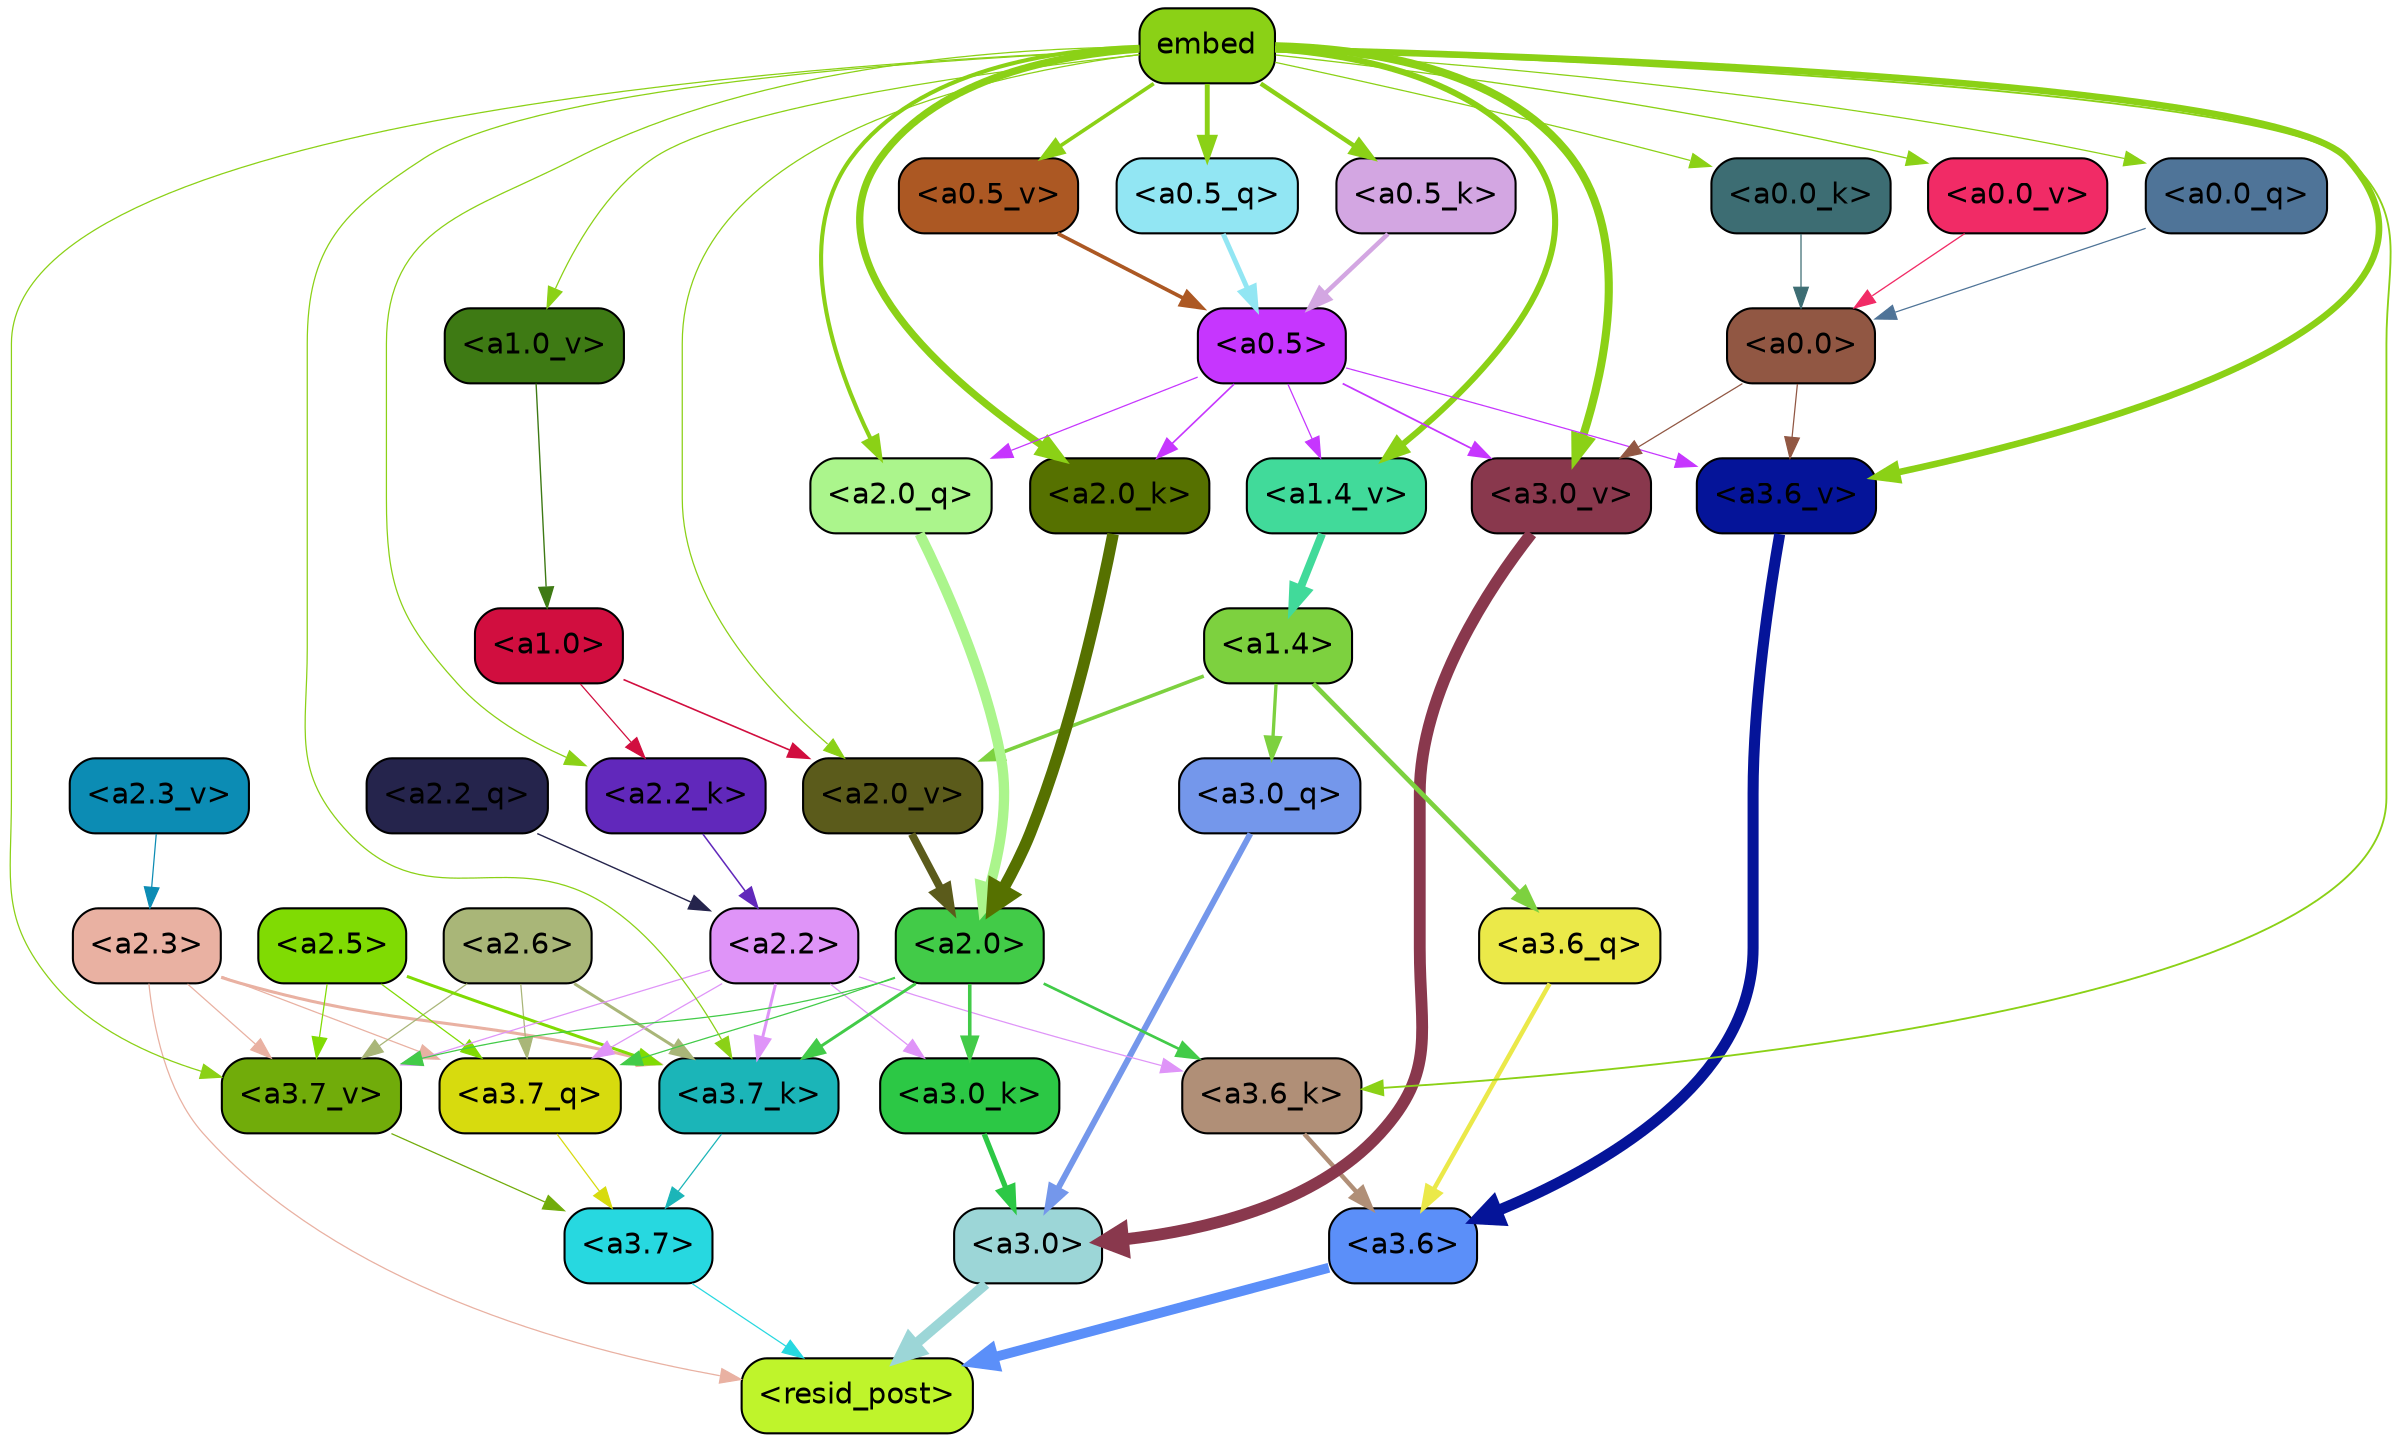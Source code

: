 strict digraph "" {
	graph [bgcolor=transparent,
		layout=dot,
		overlap=false,
		splines=true
	];
	"<a3.7>"	[color=black,
		fillcolor="#27d8e0",
		fontname=Helvetica,
		shape=box,
		style="filled, rounded"];
	"<resid_post>"	[color=black,
		fillcolor="#bff42b",
		fontname=Helvetica,
		shape=box,
		style="filled, rounded"];
	"<a3.7>" -> "<resid_post>"	[color="#27d8e0",
		penwidth=0.6];
	"<a3.6>"	[color=black,
		fillcolor="#5b8ff9",
		fontname=Helvetica,
		shape=box,
		style="filled, rounded"];
	"<a3.6>" -> "<resid_post>"	[color="#5b8ff9",
		penwidth=4.746312499046326];
	"<a3.0>"	[color=black,
		fillcolor="#9cd6d7",
		fontname=Helvetica,
		shape=box,
		style="filled, rounded"];
	"<a3.0>" -> "<resid_post>"	[color="#9cd6d7",
		penwidth=4.896343111991882];
	"<a2.3>"	[color=black,
		fillcolor="#e9b1a2",
		fontname=Helvetica,
		shape=box,
		style="filled, rounded"];
	"<a2.3>" -> "<resid_post>"	[color="#e9b1a2",
		penwidth=0.6];
	"<a3.7_q>"	[color=black,
		fillcolor="#d7db0e",
		fontname=Helvetica,
		shape=box,
		style="filled, rounded"];
	"<a2.3>" -> "<a3.7_q>"	[color="#e9b1a2",
		penwidth=0.6];
	"<a3.7_k>"	[color=black,
		fillcolor="#1bb5b8",
		fontname=Helvetica,
		shape=box,
		style="filled, rounded"];
	"<a2.3>" -> "<a3.7_k>"	[color="#e9b1a2",
		penwidth=1.467104621231556];
	"<a3.7_v>"	[color=black,
		fillcolor="#71ac0a",
		fontname=Helvetica,
		shape=box,
		style="filled, rounded"];
	"<a2.3>" -> "<a3.7_v>"	[color="#e9b1a2",
		penwidth=0.6];
	"<a3.7_q>" -> "<a3.7>"	[color="#d7db0e",
		penwidth=0.6];
	"<a3.6_q>"	[color=black,
		fillcolor="#ebe949",
		fontname=Helvetica,
		shape=box,
		style="filled, rounded"];
	"<a3.6_q>" -> "<a3.6>"	[color="#ebe949",
		penwidth=2.160832464694977];
	"<a3.0_q>"	[color=black,
		fillcolor="#7497eb",
		fontname=Helvetica,
		shape=box,
		style="filled, rounded"];
	"<a3.0_q>" -> "<a3.0>"	[color="#7497eb",
		penwidth=2.870753765106201];
	"<a3.7_k>" -> "<a3.7>"	[color="#1bb5b8",
		penwidth=0.6];
	"<a3.6_k>"	[color=black,
		fillcolor="#b08f77",
		fontname=Helvetica,
		shape=box,
		style="filled, rounded"];
	"<a3.6_k>" -> "<a3.6>"	[color="#b08f77",
		penwidth=2.13908451795578];
	"<a3.0_k>"	[color=black,
		fillcolor="#2cc845",
		fontname=Helvetica,
		shape=box,
		style="filled, rounded"];
	"<a3.0_k>" -> "<a3.0>"	[color="#2cc845",
		penwidth=2.520303964614868];
	"<a3.7_v>" -> "<a3.7>"	[color="#71ac0a",
		penwidth=0.6];
	"<a3.6_v>"	[color=black,
		fillcolor="#051499",
		fontname=Helvetica,
		shape=box,
		style="filled, rounded"];
	"<a3.6_v>" -> "<a3.6>"	[color="#051499",
		penwidth=5.297133803367615];
	"<a3.0_v>"	[color=black,
		fillcolor="#89384d",
		fontname=Helvetica,
		shape=box,
		style="filled, rounded"];
	"<a3.0_v>" -> "<a3.0>"	[color="#89384d",
		penwidth=5.680712580680847];
	"<a2.6>"	[color=black,
		fillcolor="#a9b678",
		fontname=Helvetica,
		shape=box,
		style="filled, rounded"];
	"<a2.6>" -> "<a3.7_q>"	[color="#a9b678",
		penwidth=0.6];
	"<a2.6>" -> "<a3.7_k>"	[color="#a9b678",
		penwidth=1.4453159049153328];
	"<a2.6>" -> "<a3.7_v>"	[color="#a9b678",
		penwidth=0.6];
	"<a2.5>"	[color=black,
		fillcolor="#80db03",
		fontname=Helvetica,
		shape=box,
		style="filled, rounded"];
	"<a2.5>" -> "<a3.7_q>"	[color="#80db03",
		penwidth=0.6];
	"<a2.5>" -> "<a3.7_k>"	[color="#80db03",
		penwidth=1.4526091292500496];
	"<a2.5>" -> "<a3.7_v>"	[color="#80db03",
		penwidth=0.6];
	"<a2.2>"	[color=black,
		fillcolor="#df94f8",
		fontname=Helvetica,
		shape=box,
		style="filled, rounded"];
	"<a2.2>" -> "<a3.7_q>"	[color="#df94f8",
		penwidth=0.6];
	"<a2.2>" -> "<a3.7_k>"	[color="#df94f8",
		penwidth=1.4310357049107552];
	"<a2.2>" -> "<a3.6_k>"	[color="#df94f8",
		penwidth=0.6];
	"<a2.2>" -> "<a3.0_k>"	[color="#df94f8",
		penwidth=0.6];
	"<a2.2>" -> "<a3.7_v>"	[color="#df94f8",
		penwidth=0.6];
	"<a2.0>"	[color=black,
		fillcolor="#42cb48",
		fontname=Helvetica,
		shape=box,
		style="filled, rounded"];
	"<a2.0>" -> "<a3.7_q>"	[color="#42cb48",
		penwidth=0.6];
	"<a2.0>" -> "<a3.7_k>"	[color="#42cb48",
		penwidth=1.4314699843525887];
	"<a2.0>" -> "<a3.6_k>"	[color="#42cb48",
		penwidth=1.2950235605239868];
	"<a2.0>" -> "<a3.0_k>"	[color="#42cb48",
		penwidth=1.712992787361145];
	"<a2.0>" -> "<a3.7_v>"	[color="#42cb48",
		penwidth=0.6];
	"<a1.4>"	[color=black,
		fillcolor="#7dd13f",
		fontname=Helvetica,
		shape=box,
		style="filled, rounded"];
	"<a1.4>" -> "<a3.6_q>"	[color="#7dd13f",
		penwidth=2.2719132900238037];
	"<a1.4>" -> "<a3.0_q>"	[color="#7dd13f",
		penwidth=1.5932877659797668];
	"<a2.0_v>"	[color=black,
		fillcolor="#5b5b1b",
		fontname=Helvetica,
		shape=box,
		style="filled, rounded"];
	"<a1.4>" -> "<a2.0_v>"	[color="#7dd13f",
		penwidth=1.7291951477527618];
	embed	[color=black,
		fillcolor="#8bd116",
		fontname=Helvetica,
		shape=box,
		style="filled, rounded"];
	embed -> "<a3.7_k>"	[color="#8bd116",
		penwidth=0.6];
	embed -> "<a3.6_k>"	[color="#8bd116",
		penwidth=0.891706109046936];
	embed -> "<a3.7_v>"	[color="#8bd116",
		penwidth=0.6];
	embed -> "<a3.6_v>"	[color="#8bd116",
		penwidth=3.1766927242279053];
	embed -> "<a3.0_v>"	[color="#8bd116",
		penwidth=3.9005755856633186];
	"<a2.0_q>"	[color=black,
		fillcolor="#abf58c",
		fontname=Helvetica,
		shape=box,
		style="filled, rounded"];
	embed -> "<a2.0_q>"	[color="#8bd116",
		penwidth=1.9666987657546997];
	"<a2.2_k>"	[color=black,
		fillcolor="#6128bb",
		fontname=Helvetica,
		shape=box,
		style="filled, rounded"];
	embed -> "<a2.2_k>"	[color="#8bd116",
		penwidth=0.6];
	"<a2.0_k>"	[color=black,
		fillcolor="#567100",
		fontname=Helvetica,
		shape=box,
		style="filled, rounded"];
	embed -> "<a2.0_k>"	[color="#8bd116",
		penwidth=3.5067105293273926];
	embed -> "<a2.0_v>"	[color="#8bd116",
		penwidth=0.6];
	"<a1.4_v>"	[color=black,
		fillcolor="#41da9a",
		fontname=Helvetica,
		shape=box,
		style="filled, rounded"];
	embed -> "<a1.4_v>"	[color="#8bd116",
		penwidth=2.921818971633911];
	"<a1.0_v>"	[color=black,
		fillcolor="#3e7a14",
		fontname=Helvetica,
		shape=box,
		style="filled, rounded"];
	embed -> "<a1.0_v>"	[color="#8bd116",
		penwidth=0.6];
	"<a0.5_q>"	[color=black,
		fillcolor="#92e6f3",
		fontname=Helvetica,
		shape=box,
		style="filled, rounded"];
	embed -> "<a0.5_q>"	[color="#8bd116",
		penwidth=2.3498703241348267];
	"<a0.0_q>"	[color=black,
		fillcolor="#4f7498",
		fontname=Helvetica,
		shape=box,
		style="filled, rounded"];
	embed -> "<a0.0_q>"	[color="#8bd116",
		penwidth=0.6];
	"<a0.5_k>"	[color=black,
		fillcolor="#d3a6e2",
		fontname=Helvetica,
		shape=box,
		style="filled, rounded"];
	embed -> "<a0.5_k>"	[color="#8bd116",
		penwidth=2.1505026817321777];
	"<a0.0_k>"	[color=black,
		fillcolor="#3d6d73",
		fontname=Helvetica,
		shape=box,
		style="filled, rounded"];
	embed -> "<a0.0_k>"	[color="#8bd116",
		penwidth=0.6];
	"<a0.5_v>"	[color=black,
		fillcolor="#ac5823",
		fontname=Helvetica,
		shape=box,
		style="filled, rounded"];
	embed -> "<a0.5_v>"	[color="#8bd116",
		penwidth=1.7693885564804077];
	"<a0.0_v>"	[color=black,
		fillcolor="#f12b66",
		fontname=Helvetica,
		shape=box,
		style="filled, rounded"];
	embed -> "<a0.0_v>"	[color="#8bd116",
		penwidth=0.6300246715545654];
	"<a0.5>"	[color=black,
		fillcolor="#c636fe",
		fontname=Helvetica,
		shape=box,
		style="filled, rounded"];
	"<a0.5>" -> "<a3.6_v>"	[color="#c636fe",
		penwidth=0.6];
	"<a0.5>" -> "<a3.0_v>"	[color="#c636fe",
		penwidth=0.8493617177009583];
	"<a0.5>" -> "<a2.0_q>"	[color="#c636fe",
		penwidth=0.6];
	"<a0.5>" -> "<a2.0_k>"	[color="#c636fe",
		penwidth=0.7897228002548218];
	"<a0.5>" -> "<a1.4_v>"	[color="#c636fe",
		penwidth=0.6];
	"<a0.0>"	[color=black,
		fillcolor="#915743",
		fontname=Helvetica,
		shape=box,
		style="filled, rounded"];
	"<a0.0>" -> "<a3.6_v>"	[color="#915743",
		penwidth=0.6];
	"<a0.0>" -> "<a3.0_v>"	[color="#915743",
		penwidth=0.6];
	"<a2.2_q>"	[color=black,
		fillcolor="#25244c",
		fontname=Helvetica,
		shape=box,
		style="filled, rounded"];
	"<a2.2_q>" -> "<a2.2>"	[color="#25244c",
		penwidth=0.6677633281797171];
	"<a2.0_q>" -> "<a2.0>"	[color="#abf58c",
		penwidth=4.966194009408355];
	"<a2.2_k>" -> "<a2.2>"	[color="#6128bb",
		penwidth=0.7399393804371357];
	"<a2.0_k>" -> "<a2.0>"	[color="#567100",
		penwidth=5.5817058570683];
	"<a2.3_v>"	[color=black,
		fillcolor="#0c8cb4",
		fontname=Helvetica,
		shape=box,
		style="filled, rounded"];
	"<a2.3_v>" -> "<a2.3>"	[color="#0c8cb4",
		penwidth=0.6];
	"<a2.0_v>" -> "<a2.0>"	[color="#5b5b1b",
		penwidth=3.7102378383278847];
	"<a1.0>"	[color=black,
		fillcolor="#d10e3f",
		fontname=Helvetica,
		shape=box,
		style="filled, rounded"];
	"<a1.0>" -> "<a2.2_k>"	[color="#d10e3f",
		penwidth=0.6];
	"<a1.0>" -> "<a2.0_v>"	[color="#d10e3f",
		penwidth=0.7823128998279572];
	"<a1.4_v>" -> "<a1.4>"	[color="#41da9a",
		penwidth=3.84571635723114];
	"<a1.0_v>" -> "<a1.0>"	[color="#3e7a14",
		penwidth=0.6638844013214111];
	"<a0.5_q>" -> "<a0.5>"	[color="#92e6f3",
		penwidth=2.3498679399490356];
	"<a0.0_q>" -> "<a0.0>"	[color="#4f7498",
		penwidth=0.6];
	"<a0.5_k>" -> "<a0.5>"	[color="#d3a6e2",
		penwidth=2.1505037546157837];
	"<a0.0_k>" -> "<a0.0>"	[color="#3d6d73",
		penwidth=0.6];
	"<a0.5_v>" -> "<a0.5>"	[color="#ac5823",
		penwidth=1.769389271736145];
	"<a0.0_v>" -> "<a0.0>"	[color="#f12b66",
		penwidth=0.6300240755081177];
}
